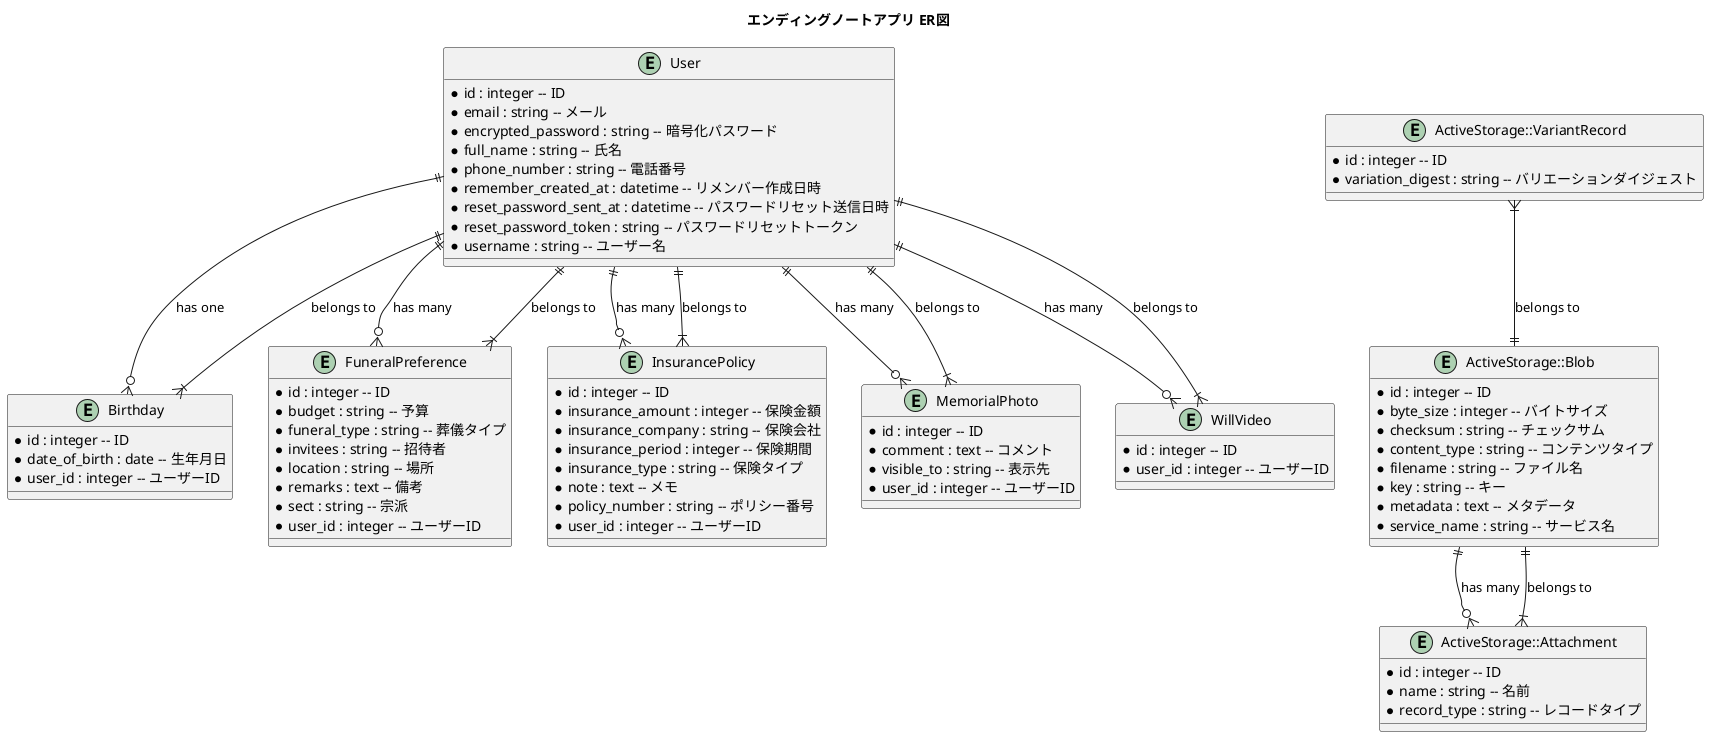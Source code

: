 @startuml er_diagram
title エンディングノートアプリ ER図

entity "User" {
  * id : integer -- ID
  * email : string -- メール
  * encrypted_password : string -- 暗号化パスワード
  * full_name : string -- 氏名
  * phone_number : string -- 電話番号
  * remember_created_at : datetime -- リメンバー作成日時
  * reset_password_sent_at : datetime -- パスワードリセット送信日時
  * reset_password_token : string -- パスワードリセットトークン
  * username : string -- ユーザー名
}

entity "Birthday" {
  * id : integer -- ID
  * date_of_birth : date -- 生年月日
  * user_id : integer -- ユーザーID
}

entity "FuneralPreference" {
  * id : integer -- ID
  * budget : string -- 予算
  * funeral_type : string -- 葬儀タイプ
  * invitees : string -- 招待者
  * location : string -- 場所
  * remarks : text -- 備考
  * sect : string -- 宗派
  * user_id : integer -- ユーザーID
}

entity "InsurancePolicy" {
  * id : integer -- ID
  * insurance_amount : integer -- 保険金額
  * insurance_company : string -- 保険会社
  * insurance_period : integer -- 保険期間
  * insurance_type : string -- 保険タイプ
  * note : text -- メモ
  * policy_number : string -- ポリシー番号
  * user_id : integer -- ユーザーID
}

entity "MemorialPhoto" {
  * id : integer -- ID
  * comment : text -- コメント
  * visible_to : string -- 表示先
  * user_id : integer -- ユーザーID
}

entity "WillVideo" {
  * id : integer -- ID
  * user_id : integer -- ユーザーID
}

entity "ActiveStorage::Blob" {
  * id : integer -- ID
  * byte_size : integer -- バイトサイズ
  * checksum : string -- チェックサム
  * content_type : string -- コンテンツタイプ
  * filename : string -- ファイル名
  * key : string -- キー
  * metadata : text -- メタデータ
  * service_name : string -- サービス名
}

entity "ActiveStorage::Attachment" {
  * id : integer -- ID
  * name : string -- 名前
  * record_type : string -- レコードタイプ
}

entity "ActiveStorage::VariantRecord" {
  * id : integer -- ID
  * variation_digest : string -- バリエーションダイジェスト
}

User ||--o{ Birthday : "has one"
User ||--o{ FuneralPreference : "has many"
User ||--o{ InsurancePolicy : "has many"
User ||--o{ MemorialPhoto : "has many"
User ||--o{ WillVideo : "has many"
Birthday }|--|| User : "belongs to"
FuneralPreference }|--|| User : "belongs to"
InsurancePolicy }|--|| User : "belongs to"
MemorialPhoto }|--|| User : "belongs to"
WillVideo }|--|| User : "belongs to"
ActiveStorage::Blob ||--o{ ActiveStorage::Attachment : "has many"
ActiveStorage::Attachment }|--|| ActiveStorage::Blob : "belongs to"
ActiveStorage::VariantRecord }|--|| ActiveStorage::Blob : "belongs to"
@enduml
